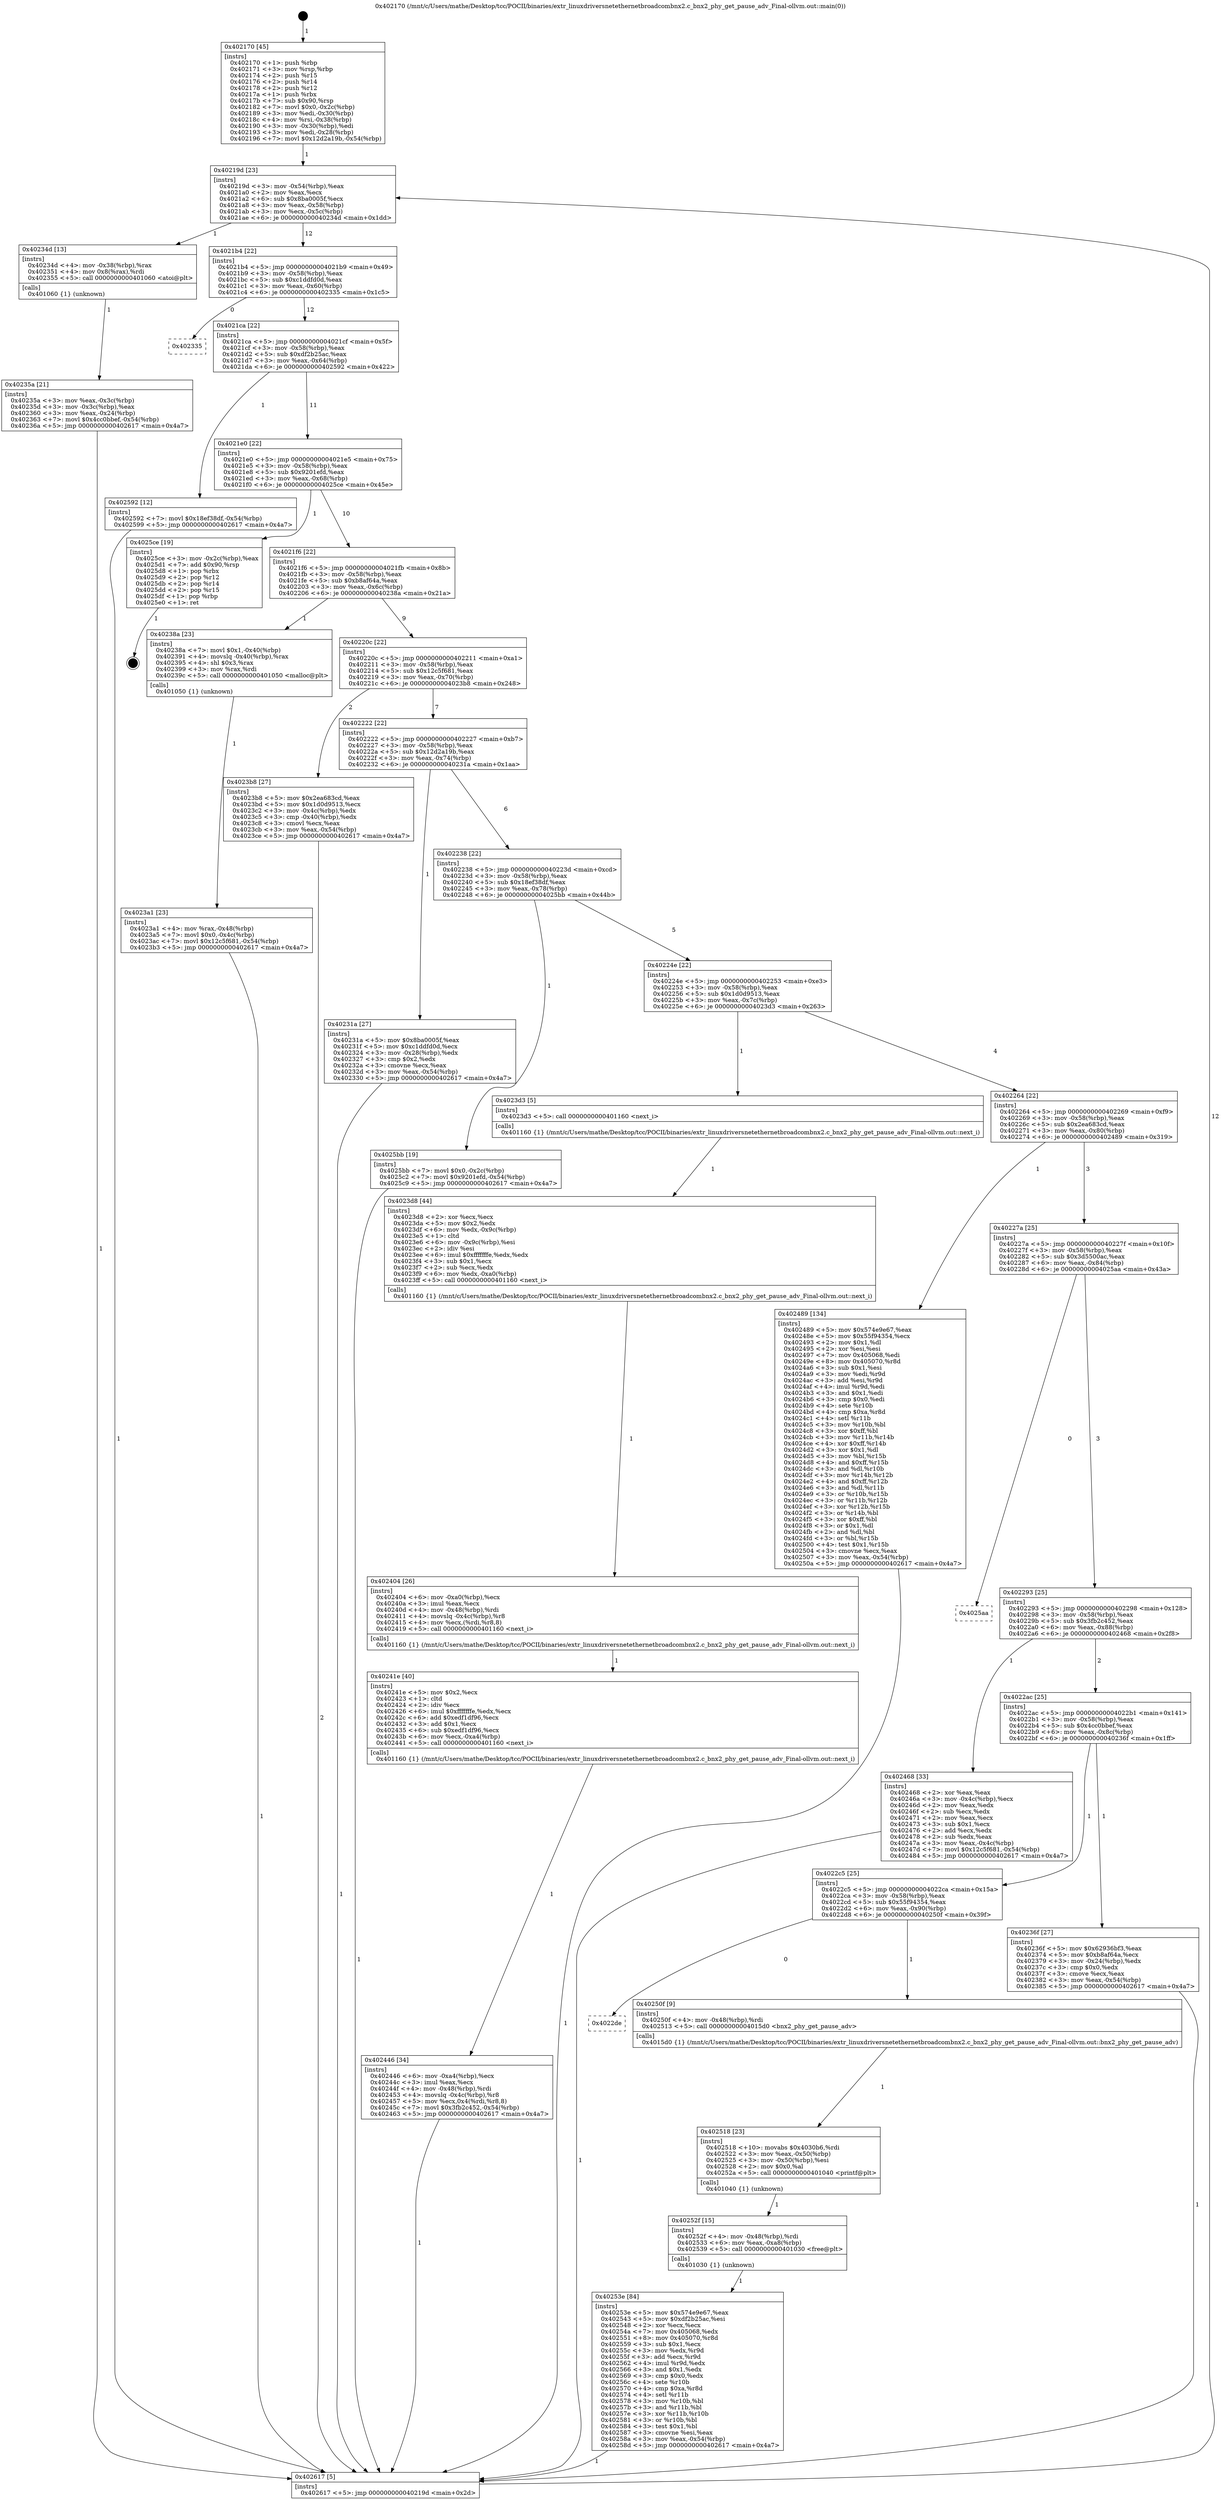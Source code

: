 digraph "0x402170" {
  label = "0x402170 (/mnt/c/Users/mathe/Desktop/tcc/POCII/binaries/extr_linuxdriversnetethernetbroadcombnx2.c_bnx2_phy_get_pause_adv_Final-ollvm.out::main(0))"
  labelloc = "t"
  node[shape=record]

  Entry [label="",width=0.3,height=0.3,shape=circle,fillcolor=black,style=filled]
  "0x40219d" [label="{
     0x40219d [23]\l
     | [instrs]\l
     &nbsp;&nbsp;0x40219d \<+3\>: mov -0x54(%rbp),%eax\l
     &nbsp;&nbsp;0x4021a0 \<+2\>: mov %eax,%ecx\l
     &nbsp;&nbsp;0x4021a2 \<+6\>: sub $0x8ba0005f,%ecx\l
     &nbsp;&nbsp;0x4021a8 \<+3\>: mov %eax,-0x58(%rbp)\l
     &nbsp;&nbsp;0x4021ab \<+3\>: mov %ecx,-0x5c(%rbp)\l
     &nbsp;&nbsp;0x4021ae \<+6\>: je 000000000040234d \<main+0x1dd\>\l
  }"]
  "0x40234d" [label="{
     0x40234d [13]\l
     | [instrs]\l
     &nbsp;&nbsp;0x40234d \<+4\>: mov -0x38(%rbp),%rax\l
     &nbsp;&nbsp;0x402351 \<+4\>: mov 0x8(%rax),%rdi\l
     &nbsp;&nbsp;0x402355 \<+5\>: call 0000000000401060 \<atoi@plt\>\l
     | [calls]\l
     &nbsp;&nbsp;0x401060 \{1\} (unknown)\l
  }"]
  "0x4021b4" [label="{
     0x4021b4 [22]\l
     | [instrs]\l
     &nbsp;&nbsp;0x4021b4 \<+5\>: jmp 00000000004021b9 \<main+0x49\>\l
     &nbsp;&nbsp;0x4021b9 \<+3\>: mov -0x58(%rbp),%eax\l
     &nbsp;&nbsp;0x4021bc \<+5\>: sub $0xc1ddfd0d,%eax\l
     &nbsp;&nbsp;0x4021c1 \<+3\>: mov %eax,-0x60(%rbp)\l
     &nbsp;&nbsp;0x4021c4 \<+6\>: je 0000000000402335 \<main+0x1c5\>\l
  }"]
  Exit [label="",width=0.3,height=0.3,shape=circle,fillcolor=black,style=filled,peripheries=2]
  "0x402335" [label="{
     0x402335\l
  }", style=dashed]
  "0x4021ca" [label="{
     0x4021ca [22]\l
     | [instrs]\l
     &nbsp;&nbsp;0x4021ca \<+5\>: jmp 00000000004021cf \<main+0x5f\>\l
     &nbsp;&nbsp;0x4021cf \<+3\>: mov -0x58(%rbp),%eax\l
     &nbsp;&nbsp;0x4021d2 \<+5\>: sub $0xdf2b25ac,%eax\l
     &nbsp;&nbsp;0x4021d7 \<+3\>: mov %eax,-0x64(%rbp)\l
     &nbsp;&nbsp;0x4021da \<+6\>: je 0000000000402592 \<main+0x422\>\l
  }"]
  "0x40253e" [label="{
     0x40253e [84]\l
     | [instrs]\l
     &nbsp;&nbsp;0x40253e \<+5\>: mov $0x574e9e67,%eax\l
     &nbsp;&nbsp;0x402543 \<+5\>: mov $0xdf2b25ac,%esi\l
     &nbsp;&nbsp;0x402548 \<+2\>: xor %ecx,%ecx\l
     &nbsp;&nbsp;0x40254a \<+7\>: mov 0x405068,%edx\l
     &nbsp;&nbsp;0x402551 \<+8\>: mov 0x405070,%r8d\l
     &nbsp;&nbsp;0x402559 \<+3\>: sub $0x1,%ecx\l
     &nbsp;&nbsp;0x40255c \<+3\>: mov %edx,%r9d\l
     &nbsp;&nbsp;0x40255f \<+3\>: add %ecx,%r9d\l
     &nbsp;&nbsp;0x402562 \<+4\>: imul %r9d,%edx\l
     &nbsp;&nbsp;0x402566 \<+3\>: and $0x1,%edx\l
     &nbsp;&nbsp;0x402569 \<+3\>: cmp $0x0,%edx\l
     &nbsp;&nbsp;0x40256c \<+4\>: sete %r10b\l
     &nbsp;&nbsp;0x402570 \<+4\>: cmp $0xa,%r8d\l
     &nbsp;&nbsp;0x402574 \<+4\>: setl %r11b\l
     &nbsp;&nbsp;0x402578 \<+3\>: mov %r10b,%bl\l
     &nbsp;&nbsp;0x40257b \<+3\>: and %r11b,%bl\l
     &nbsp;&nbsp;0x40257e \<+3\>: xor %r11b,%r10b\l
     &nbsp;&nbsp;0x402581 \<+3\>: or %r10b,%bl\l
     &nbsp;&nbsp;0x402584 \<+3\>: test $0x1,%bl\l
     &nbsp;&nbsp;0x402587 \<+3\>: cmovne %esi,%eax\l
     &nbsp;&nbsp;0x40258a \<+3\>: mov %eax,-0x54(%rbp)\l
     &nbsp;&nbsp;0x40258d \<+5\>: jmp 0000000000402617 \<main+0x4a7\>\l
  }"]
  "0x402592" [label="{
     0x402592 [12]\l
     | [instrs]\l
     &nbsp;&nbsp;0x402592 \<+7\>: movl $0x18ef38df,-0x54(%rbp)\l
     &nbsp;&nbsp;0x402599 \<+5\>: jmp 0000000000402617 \<main+0x4a7\>\l
  }"]
  "0x4021e0" [label="{
     0x4021e0 [22]\l
     | [instrs]\l
     &nbsp;&nbsp;0x4021e0 \<+5\>: jmp 00000000004021e5 \<main+0x75\>\l
     &nbsp;&nbsp;0x4021e5 \<+3\>: mov -0x58(%rbp),%eax\l
     &nbsp;&nbsp;0x4021e8 \<+5\>: sub $0x9201efd,%eax\l
     &nbsp;&nbsp;0x4021ed \<+3\>: mov %eax,-0x68(%rbp)\l
     &nbsp;&nbsp;0x4021f0 \<+6\>: je 00000000004025ce \<main+0x45e\>\l
  }"]
  "0x40252f" [label="{
     0x40252f [15]\l
     | [instrs]\l
     &nbsp;&nbsp;0x40252f \<+4\>: mov -0x48(%rbp),%rdi\l
     &nbsp;&nbsp;0x402533 \<+6\>: mov %eax,-0xa8(%rbp)\l
     &nbsp;&nbsp;0x402539 \<+5\>: call 0000000000401030 \<free@plt\>\l
     | [calls]\l
     &nbsp;&nbsp;0x401030 \{1\} (unknown)\l
  }"]
  "0x4025ce" [label="{
     0x4025ce [19]\l
     | [instrs]\l
     &nbsp;&nbsp;0x4025ce \<+3\>: mov -0x2c(%rbp),%eax\l
     &nbsp;&nbsp;0x4025d1 \<+7\>: add $0x90,%rsp\l
     &nbsp;&nbsp;0x4025d8 \<+1\>: pop %rbx\l
     &nbsp;&nbsp;0x4025d9 \<+2\>: pop %r12\l
     &nbsp;&nbsp;0x4025db \<+2\>: pop %r14\l
     &nbsp;&nbsp;0x4025dd \<+2\>: pop %r15\l
     &nbsp;&nbsp;0x4025df \<+1\>: pop %rbp\l
     &nbsp;&nbsp;0x4025e0 \<+1\>: ret\l
  }"]
  "0x4021f6" [label="{
     0x4021f6 [22]\l
     | [instrs]\l
     &nbsp;&nbsp;0x4021f6 \<+5\>: jmp 00000000004021fb \<main+0x8b\>\l
     &nbsp;&nbsp;0x4021fb \<+3\>: mov -0x58(%rbp),%eax\l
     &nbsp;&nbsp;0x4021fe \<+5\>: sub $0xb8af64a,%eax\l
     &nbsp;&nbsp;0x402203 \<+3\>: mov %eax,-0x6c(%rbp)\l
     &nbsp;&nbsp;0x402206 \<+6\>: je 000000000040238a \<main+0x21a\>\l
  }"]
  "0x402518" [label="{
     0x402518 [23]\l
     | [instrs]\l
     &nbsp;&nbsp;0x402518 \<+10\>: movabs $0x4030b6,%rdi\l
     &nbsp;&nbsp;0x402522 \<+3\>: mov %eax,-0x50(%rbp)\l
     &nbsp;&nbsp;0x402525 \<+3\>: mov -0x50(%rbp),%esi\l
     &nbsp;&nbsp;0x402528 \<+2\>: mov $0x0,%al\l
     &nbsp;&nbsp;0x40252a \<+5\>: call 0000000000401040 \<printf@plt\>\l
     | [calls]\l
     &nbsp;&nbsp;0x401040 \{1\} (unknown)\l
  }"]
  "0x40238a" [label="{
     0x40238a [23]\l
     | [instrs]\l
     &nbsp;&nbsp;0x40238a \<+7\>: movl $0x1,-0x40(%rbp)\l
     &nbsp;&nbsp;0x402391 \<+4\>: movslq -0x40(%rbp),%rax\l
     &nbsp;&nbsp;0x402395 \<+4\>: shl $0x3,%rax\l
     &nbsp;&nbsp;0x402399 \<+3\>: mov %rax,%rdi\l
     &nbsp;&nbsp;0x40239c \<+5\>: call 0000000000401050 \<malloc@plt\>\l
     | [calls]\l
     &nbsp;&nbsp;0x401050 \{1\} (unknown)\l
  }"]
  "0x40220c" [label="{
     0x40220c [22]\l
     | [instrs]\l
     &nbsp;&nbsp;0x40220c \<+5\>: jmp 0000000000402211 \<main+0xa1\>\l
     &nbsp;&nbsp;0x402211 \<+3\>: mov -0x58(%rbp),%eax\l
     &nbsp;&nbsp;0x402214 \<+5\>: sub $0x12c5f681,%eax\l
     &nbsp;&nbsp;0x402219 \<+3\>: mov %eax,-0x70(%rbp)\l
     &nbsp;&nbsp;0x40221c \<+6\>: je 00000000004023b8 \<main+0x248\>\l
  }"]
  "0x4022de" [label="{
     0x4022de\l
  }", style=dashed]
  "0x4023b8" [label="{
     0x4023b8 [27]\l
     | [instrs]\l
     &nbsp;&nbsp;0x4023b8 \<+5\>: mov $0x2ea683cd,%eax\l
     &nbsp;&nbsp;0x4023bd \<+5\>: mov $0x1d0d9513,%ecx\l
     &nbsp;&nbsp;0x4023c2 \<+3\>: mov -0x4c(%rbp),%edx\l
     &nbsp;&nbsp;0x4023c5 \<+3\>: cmp -0x40(%rbp),%edx\l
     &nbsp;&nbsp;0x4023c8 \<+3\>: cmovl %ecx,%eax\l
     &nbsp;&nbsp;0x4023cb \<+3\>: mov %eax,-0x54(%rbp)\l
     &nbsp;&nbsp;0x4023ce \<+5\>: jmp 0000000000402617 \<main+0x4a7\>\l
  }"]
  "0x402222" [label="{
     0x402222 [22]\l
     | [instrs]\l
     &nbsp;&nbsp;0x402222 \<+5\>: jmp 0000000000402227 \<main+0xb7\>\l
     &nbsp;&nbsp;0x402227 \<+3\>: mov -0x58(%rbp),%eax\l
     &nbsp;&nbsp;0x40222a \<+5\>: sub $0x12d2a19b,%eax\l
     &nbsp;&nbsp;0x40222f \<+3\>: mov %eax,-0x74(%rbp)\l
     &nbsp;&nbsp;0x402232 \<+6\>: je 000000000040231a \<main+0x1aa\>\l
  }"]
  "0x40250f" [label="{
     0x40250f [9]\l
     | [instrs]\l
     &nbsp;&nbsp;0x40250f \<+4\>: mov -0x48(%rbp),%rdi\l
     &nbsp;&nbsp;0x402513 \<+5\>: call 00000000004015d0 \<bnx2_phy_get_pause_adv\>\l
     | [calls]\l
     &nbsp;&nbsp;0x4015d0 \{1\} (/mnt/c/Users/mathe/Desktop/tcc/POCII/binaries/extr_linuxdriversnetethernetbroadcombnx2.c_bnx2_phy_get_pause_adv_Final-ollvm.out::bnx2_phy_get_pause_adv)\l
  }"]
  "0x40231a" [label="{
     0x40231a [27]\l
     | [instrs]\l
     &nbsp;&nbsp;0x40231a \<+5\>: mov $0x8ba0005f,%eax\l
     &nbsp;&nbsp;0x40231f \<+5\>: mov $0xc1ddfd0d,%ecx\l
     &nbsp;&nbsp;0x402324 \<+3\>: mov -0x28(%rbp),%edx\l
     &nbsp;&nbsp;0x402327 \<+3\>: cmp $0x2,%edx\l
     &nbsp;&nbsp;0x40232a \<+3\>: cmovne %ecx,%eax\l
     &nbsp;&nbsp;0x40232d \<+3\>: mov %eax,-0x54(%rbp)\l
     &nbsp;&nbsp;0x402330 \<+5\>: jmp 0000000000402617 \<main+0x4a7\>\l
  }"]
  "0x402238" [label="{
     0x402238 [22]\l
     | [instrs]\l
     &nbsp;&nbsp;0x402238 \<+5\>: jmp 000000000040223d \<main+0xcd\>\l
     &nbsp;&nbsp;0x40223d \<+3\>: mov -0x58(%rbp),%eax\l
     &nbsp;&nbsp;0x402240 \<+5\>: sub $0x18ef38df,%eax\l
     &nbsp;&nbsp;0x402245 \<+3\>: mov %eax,-0x78(%rbp)\l
     &nbsp;&nbsp;0x402248 \<+6\>: je 00000000004025bb \<main+0x44b\>\l
  }"]
  "0x402617" [label="{
     0x402617 [5]\l
     | [instrs]\l
     &nbsp;&nbsp;0x402617 \<+5\>: jmp 000000000040219d \<main+0x2d\>\l
  }"]
  "0x402170" [label="{
     0x402170 [45]\l
     | [instrs]\l
     &nbsp;&nbsp;0x402170 \<+1\>: push %rbp\l
     &nbsp;&nbsp;0x402171 \<+3\>: mov %rsp,%rbp\l
     &nbsp;&nbsp;0x402174 \<+2\>: push %r15\l
     &nbsp;&nbsp;0x402176 \<+2\>: push %r14\l
     &nbsp;&nbsp;0x402178 \<+2\>: push %r12\l
     &nbsp;&nbsp;0x40217a \<+1\>: push %rbx\l
     &nbsp;&nbsp;0x40217b \<+7\>: sub $0x90,%rsp\l
     &nbsp;&nbsp;0x402182 \<+7\>: movl $0x0,-0x2c(%rbp)\l
     &nbsp;&nbsp;0x402189 \<+3\>: mov %edi,-0x30(%rbp)\l
     &nbsp;&nbsp;0x40218c \<+4\>: mov %rsi,-0x38(%rbp)\l
     &nbsp;&nbsp;0x402190 \<+3\>: mov -0x30(%rbp),%edi\l
     &nbsp;&nbsp;0x402193 \<+3\>: mov %edi,-0x28(%rbp)\l
     &nbsp;&nbsp;0x402196 \<+7\>: movl $0x12d2a19b,-0x54(%rbp)\l
  }"]
  "0x40235a" [label="{
     0x40235a [21]\l
     | [instrs]\l
     &nbsp;&nbsp;0x40235a \<+3\>: mov %eax,-0x3c(%rbp)\l
     &nbsp;&nbsp;0x40235d \<+3\>: mov -0x3c(%rbp),%eax\l
     &nbsp;&nbsp;0x402360 \<+3\>: mov %eax,-0x24(%rbp)\l
     &nbsp;&nbsp;0x402363 \<+7\>: movl $0x4cc0bbef,-0x54(%rbp)\l
     &nbsp;&nbsp;0x40236a \<+5\>: jmp 0000000000402617 \<main+0x4a7\>\l
  }"]
  "0x402446" [label="{
     0x402446 [34]\l
     | [instrs]\l
     &nbsp;&nbsp;0x402446 \<+6\>: mov -0xa4(%rbp),%ecx\l
     &nbsp;&nbsp;0x40244c \<+3\>: imul %eax,%ecx\l
     &nbsp;&nbsp;0x40244f \<+4\>: mov -0x48(%rbp),%rdi\l
     &nbsp;&nbsp;0x402453 \<+4\>: movslq -0x4c(%rbp),%r8\l
     &nbsp;&nbsp;0x402457 \<+5\>: mov %ecx,0x4(%rdi,%r8,8)\l
     &nbsp;&nbsp;0x40245c \<+7\>: movl $0x3fb2c452,-0x54(%rbp)\l
     &nbsp;&nbsp;0x402463 \<+5\>: jmp 0000000000402617 \<main+0x4a7\>\l
  }"]
  "0x4025bb" [label="{
     0x4025bb [19]\l
     | [instrs]\l
     &nbsp;&nbsp;0x4025bb \<+7\>: movl $0x0,-0x2c(%rbp)\l
     &nbsp;&nbsp;0x4025c2 \<+7\>: movl $0x9201efd,-0x54(%rbp)\l
     &nbsp;&nbsp;0x4025c9 \<+5\>: jmp 0000000000402617 \<main+0x4a7\>\l
  }"]
  "0x40224e" [label="{
     0x40224e [22]\l
     | [instrs]\l
     &nbsp;&nbsp;0x40224e \<+5\>: jmp 0000000000402253 \<main+0xe3\>\l
     &nbsp;&nbsp;0x402253 \<+3\>: mov -0x58(%rbp),%eax\l
     &nbsp;&nbsp;0x402256 \<+5\>: sub $0x1d0d9513,%eax\l
     &nbsp;&nbsp;0x40225b \<+3\>: mov %eax,-0x7c(%rbp)\l
     &nbsp;&nbsp;0x40225e \<+6\>: je 00000000004023d3 \<main+0x263\>\l
  }"]
  "0x40241e" [label="{
     0x40241e [40]\l
     | [instrs]\l
     &nbsp;&nbsp;0x40241e \<+5\>: mov $0x2,%ecx\l
     &nbsp;&nbsp;0x402423 \<+1\>: cltd\l
     &nbsp;&nbsp;0x402424 \<+2\>: idiv %ecx\l
     &nbsp;&nbsp;0x402426 \<+6\>: imul $0xfffffffe,%edx,%ecx\l
     &nbsp;&nbsp;0x40242c \<+6\>: add $0xedf1df96,%ecx\l
     &nbsp;&nbsp;0x402432 \<+3\>: add $0x1,%ecx\l
     &nbsp;&nbsp;0x402435 \<+6\>: sub $0xedf1df96,%ecx\l
     &nbsp;&nbsp;0x40243b \<+6\>: mov %ecx,-0xa4(%rbp)\l
     &nbsp;&nbsp;0x402441 \<+5\>: call 0000000000401160 \<next_i\>\l
     | [calls]\l
     &nbsp;&nbsp;0x401160 \{1\} (/mnt/c/Users/mathe/Desktop/tcc/POCII/binaries/extr_linuxdriversnetethernetbroadcombnx2.c_bnx2_phy_get_pause_adv_Final-ollvm.out::next_i)\l
  }"]
  "0x4023d3" [label="{
     0x4023d3 [5]\l
     | [instrs]\l
     &nbsp;&nbsp;0x4023d3 \<+5\>: call 0000000000401160 \<next_i\>\l
     | [calls]\l
     &nbsp;&nbsp;0x401160 \{1\} (/mnt/c/Users/mathe/Desktop/tcc/POCII/binaries/extr_linuxdriversnetethernetbroadcombnx2.c_bnx2_phy_get_pause_adv_Final-ollvm.out::next_i)\l
  }"]
  "0x402264" [label="{
     0x402264 [22]\l
     | [instrs]\l
     &nbsp;&nbsp;0x402264 \<+5\>: jmp 0000000000402269 \<main+0xf9\>\l
     &nbsp;&nbsp;0x402269 \<+3\>: mov -0x58(%rbp),%eax\l
     &nbsp;&nbsp;0x40226c \<+5\>: sub $0x2ea683cd,%eax\l
     &nbsp;&nbsp;0x402271 \<+3\>: mov %eax,-0x80(%rbp)\l
     &nbsp;&nbsp;0x402274 \<+6\>: je 0000000000402489 \<main+0x319\>\l
  }"]
  "0x402404" [label="{
     0x402404 [26]\l
     | [instrs]\l
     &nbsp;&nbsp;0x402404 \<+6\>: mov -0xa0(%rbp),%ecx\l
     &nbsp;&nbsp;0x40240a \<+3\>: imul %eax,%ecx\l
     &nbsp;&nbsp;0x40240d \<+4\>: mov -0x48(%rbp),%rdi\l
     &nbsp;&nbsp;0x402411 \<+4\>: movslq -0x4c(%rbp),%r8\l
     &nbsp;&nbsp;0x402415 \<+4\>: mov %ecx,(%rdi,%r8,8)\l
     &nbsp;&nbsp;0x402419 \<+5\>: call 0000000000401160 \<next_i\>\l
     | [calls]\l
     &nbsp;&nbsp;0x401160 \{1\} (/mnt/c/Users/mathe/Desktop/tcc/POCII/binaries/extr_linuxdriversnetethernetbroadcombnx2.c_bnx2_phy_get_pause_adv_Final-ollvm.out::next_i)\l
  }"]
  "0x402489" [label="{
     0x402489 [134]\l
     | [instrs]\l
     &nbsp;&nbsp;0x402489 \<+5\>: mov $0x574e9e67,%eax\l
     &nbsp;&nbsp;0x40248e \<+5\>: mov $0x55f94354,%ecx\l
     &nbsp;&nbsp;0x402493 \<+2\>: mov $0x1,%dl\l
     &nbsp;&nbsp;0x402495 \<+2\>: xor %esi,%esi\l
     &nbsp;&nbsp;0x402497 \<+7\>: mov 0x405068,%edi\l
     &nbsp;&nbsp;0x40249e \<+8\>: mov 0x405070,%r8d\l
     &nbsp;&nbsp;0x4024a6 \<+3\>: sub $0x1,%esi\l
     &nbsp;&nbsp;0x4024a9 \<+3\>: mov %edi,%r9d\l
     &nbsp;&nbsp;0x4024ac \<+3\>: add %esi,%r9d\l
     &nbsp;&nbsp;0x4024af \<+4\>: imul %r9d,%edi\l
     &nbsp;&nbsp;0x4024b3 \<+3\>: and $0x1,%edi\l
     &nbsp;&nbsp;0x4024b6 \<+3\>: cmp $0x0,%edi\l
     &nbsp;&nbsp;0x4024b9 \<+4\>: sete %r10b\l
     &nbsp;&nbsp;0x4024bd \<+4\>: cmp $0xa,%r8d\l
     &nbsp;&nbsp;0x4024c1 \<+4\>: setl %r11b\l
     &nbsp;&nbsp;0x4024c5 \<+3\>: mov %r10b,%bl\l
     &nbsp;&nbsp;0x4024c8 \<+3\>: xor $0xff,%bl\l
     &nbsp;&nbsp;0x4024cb \<+3\>: mov %r11b,%r14b\l
     &nbsp;&nbsp;0x4024ce \<+4\>: xor $0xff,%r14b\l
     &nbsp;&nbsp;0x4024d2 \<+3\>: xor $0x1,%dl\l
     &nbsp;&nbsp;0x4024d5 \<+3\>: mov %bl,%r15b\l
     &nbsp;&nbsp;0x4024d8 \<+4\>: and $0xff,%r15b\l
     &nbsp;&nbsp;0x4024dc \<+3\>: and %dl,%r10b\l
     &nbsp;&nbsp;0x4024df \<+3\>: mov %r14b,%r12b\l
     &nbsp;&nbsp;0x4024e2 \<+4\>: and $0xff,%r12b\l
     &nbsp;&nbsp;0x4024e6 \<+3\>: and %dl,%r11b\l
     &nbsp;&nbsp;0x4024e9 \<+3\>: or %r10b,%r15b\l
     &nbsp;&nbsp;0x4024ec \<+3\>: or %r11b,%r12b\l
     &nbsp;&nbsp;0x4024ef \<+3\>: xor %r12b,%r15b\l
     &nbsp;&nbsp;0x4024f2 \<+3\>: or %r14b,%bl\l
     &nbsp;&nbsp;0x4024f5 \<+3\>: xor $0xff,%bl\l
     &nbsp;&nbsp;0x4024f8 \<+3\>: or $0x1,%dl\l
     &nbsp;&nbsp;0x4024fb \<+2\>: and %dl,%bl\l
     &nbsp;&nbsp;0x4024fd \<+3\>: or %bl,%r15b\l
     &nbsp;&nbsp;0x402500 \<+4\>: test $0x1,%r15b\l
     &nbsp;&nbsp;0x402504 \<+3\>: cmovne %ecx,%eax\l
     &nbsp;&nbsp;0x402507 \<+3\>: mov %eax,-0x54(%rbp)\l
     &nbsp;&nbsp;0x40250a \<+5\>: jmp 0000000000402617 \<main+0x4a7\>\l
  }"]
  "0x40227a" [label="{
     0x40227a [25]\l
     | [instrs]\l
     &nbsp;&nbsp;0x40227a \<+5\>: jmp 000000000040227f \<main+0x10f\>\l
     &nbsp;&nbsp;0x40227f \<+3\>: mov -0x58(%rbp),%eax\l
     &nbsp;&nbsp;0x402282 \<+5\>: sub $0x3d5500ac,%eax\l
     &nbsp;&nbsp;0x402287 \<+6\>: mov %eax,-0x84(%rbp)\l
     &nbsp;&nbsp;0x40228d \<+6\>: je 00000000004025aa \<main+0x43a\>\l
  }"]
  "0x4023d8" [label="{
     0x4023d8 [44]\l
     | [instrs]\l
     &nbsp;&nbsp;0x4023d8 \<+2\>: xor %ecx,%ecx\l
     &nbsp;&nbsp;0x4023da \<+5\>: mov $0x2,%edx\l
     &nbsp;&nbsp;0x4023df \<+6\>: mov %edx,-0x9c(%rbp)\l
     &nbsp;&nbsp;0x4023e5 \<+1\>: cltd\l
     &nbsp;&nbsp;0x4023e6 \<+6\>: mov -0x9c(%rbp),%esi\l
     &nbsp;&nbsp;0x4023ec \<+2\>: idiv %esi\l
     &nbsp;&nbsp;0x4023ee \<+6\>: imul $0xfffffffe,%edx,%edx\l
     &nbsp;&nbsp;0x4023f4 \<+3\>: sub $0x1,%ecx\l
     &nbsp;&nbsp;0x4023f7 \<+2\>: sub %ecx,%edx\l
     &nbsp;&nbsp;0x4023f9 \<+6\>: mov %edx,-0xa0(%rbp)\l
     &nbsp;&nbsp;0x4023ff \<+5\>: call 0000000000401160 \<next_i\>\l
     | [calls]\l
     &nbsp;&nbsp;0x401160 \{1\} (/mnt/c/Users/mathe/Desktop/tcc/POCII/binaries/extr_linuxdriversnetethernetbroadcombnx2.c_bnx2_phy_get_pause_adv_Final-ollvm.out::next_i)\l
  }"]
  "0x4025aa" [label="{
     0x4025aa\l
  }", style=dashed]
  "0x402293" [label="{
     0x402293 [25]\l
     | [instrs]\l
     &nbsp;&nbsp;0x402293 \<+5\>: jmp 0000000000402298 \<main+0x128\>\l
     &nbsp;&nbsp;0x402298 \<+3\>: mov -0x58(%rbp),%eax\l
     &nbsp;&nbsp;0x40229b \<+5\>: sub $0x3fb2c452,%eax\l
     &nbsp;&nbsp;0x4022a0 \<+6\>: mov %eax,-0x88(%rbp)\l
     &nbsp;&nbsp;0x4022a6 \<+6\>: je 0000000000402468 \<main+0x2f8\>\l
  }"]
  "0x4023a1" [label="{
     0x4023a1 [23]\l
     | [instrs]\l
     &nbsp;&nbsp;0x4023a1 \<+4\>: mov %rax,-0x48(%rbp)\l
     &nbsp;&nbsp;0x4023a5 \<+7\>: movl $0x0,-0x4c(%rbp)\l
     &nbsp;&nbsp;0x4023ac \<+7\>: movl $0x12c5f681,-0x54(%rbp)\l
     &nbsp;&nbsp;0x4023b3 \<+5\>: jmp 0000000000402617 \<main+0x4a7\>\l
  }"]
  "0x402468" [label="{
     0x402468 [33]\l
     | [instrs]\l
     &nbsp;&nbsp;0x402468 \<+2\>: xor %eax,%eax\l
     &nbsp;&nbsp;0x40246a \<+3\>: mov -0x4c(%rbp),%ecx\l
     &nbsp;&nbsp;0x40246d \<+2\>: mov %eax,%edx\l
     &nbsp;&nbsp;0x40246f \<+2\>: sub %ecx,%edx\l
     &nbsp;&nbsp;0x402471 \<+2\>: mov %eax,%ecx\l
     &nbsp;&nbsp;0x402473 \<+3\>: sub $0x1,%ecx\l
     &nbsp;&nbsp;0x402476 \<+2\>: add %ecx,%edx\l
     &nbsp;&nbsp;0x402478 \<+2\>: sub %edx,%eax\l
     &nbsp;&nbsp;0x40247a \<+3\>: mov %eax,-0x4c(%rbp)\l
     &nbsp;&nbsp;0x40247d \<+7\>: movl $0x12c5f681,-0x54(%rbp)\l
     &nbsp;&nbsp;0x402484 \<+5\>: jmp 0000000000402617 \<main+0x4a7\>\l
  }"]
  "0x4022ac" [label="{
     0x4022ac [25]\l
     | [instrs]\l
     &nbsp;&nbsp;0x4022ac \<+5\>: jmp 00000000004022b1 \<main+0x141\>\l
     &nbsp;&nbsp;0x4022b1 \<+3\>: mov -0x58(%rbp),%eax\l
     &nbsp;&nbsp;0x4022b4 \<+5\>: sub $0x4cc0bbef,%eax\l
     &nbsp;&nbsp;0x4022b9 \<+6\>: mov %eax,-0x8c(%rbp)\l
     &nbsp;&nbsp;0x4022bf \<+6\>: je 000000000040236f \<main+0x1ff\>\l
  }"]
  "0x4022c5" [label="{
     0x4022c5 [25]\l
     | [instrs]\l
     &nbsp;&nbsp;0x4022c5 \<+5\>: jmp 00000000004022ca \<main+0x15a\>\l
     &nbsp;&nbsp;0x4022ca \<+3\>: mov -0x58(%rbp),%eax\l
     &nbsp;&nbsp;0x4022cd \<+5\>: sub $0x55f94354,%eax\l
     &nbsp;&nbsp;0x4022d2 \<+6\>: mov %eax,-0x90(%rbp)\l
     &nbsp;&nbsp;0x4022d8 \<+6\>: je 000000000040250f \<main+0x39f\>\l
  }"]
  "0x40236f" [label="{
     0x40236f [27]\l
     | [instrs]\l
     &nbsp;&nbsp;0x40236f \<+5\>: mov $0x62936bf3,%eax\l
     &nbsp;&nbsp;0x402374 \<+5\>: mov $0xb8af64a,%ecx\l
     &nbsp;&nbsp;0x402379 \<+3\>: mov -0x24(%rbp),%edx\l
     &nbsp;&nbsp;0x40237c \<+3\>: cmp $0x0,%edx\l
     &nbsp;&nbsp;0x40237f \<+3\>: cmove %ecx,%eax\l
     &nbsp;&nbsp;0x402382 \<+3\>: mov %eax,-0x54(%rbp)\l
     &nbsp;&nbsp;0x402385 \<+5\>: jmp 0000000000402617 \<main+0x4a7\>\l
  }"]
  Entry -> "0x402170" [label=" 1"]
  "0x40219d" -> "0x40234d" [label=" 1"]
  "0x40219d" -> "0x4021b4" [label=" 12"]
  "0x4025ce" -> Exit [label=" 1"]
  "0x4021b4" -> "0x402335" [label=" 0"]
  "0x4021b4" -> "0x4021ca" [label=" 12"]
  "0x4025bb" -> "0x402617" [label=" 1"]
  "0x4021ca" -> "0x402592" [label=" 1"]
  "0x4021ca" -> "0x4021e0" [label=" 11"]
  "0x402592" -> "0x402617" [label=" 1"]
  "0x4021e0" -> "0x4025ce" [label=" 1"]
  "0x4021e0" -> "0x4021f6" [label=" 10"]
  "0x40253e" -> "0x402617" [label=" 1"]
  "0x4021f6" -> "0x40238a" [label=" 1"]
  "0x4021f6" -> "0x40220c" [label=" 9"]
  "0x40252f" -> "0x40253e" [label=" 1"]
  "0x40220c" -> "0x4023b8" [label=" 2"]
  "0x40220c" -> "0x402222" [label=" 7"]
  "0x402518" -> "0x40252f" [label=" 1"]
  "0x402222" -> "0x40231a" [label=" 1"]
  "0x402222" -> "0x402238" [label=" 6"]
  "0x40231a" -> "0x402617" [label=" 1"]
  "0x402170" -> "0x40219d" [label=" 1"]
  "0x402617" -> "0x40219d" [label=" 12"]
  "0x40234d" -> "0x40235a" [label=" 1"]
  "0x40235a" -> "0x402617" [label=" 1"]
  "0x40250f" -> "0x402518" [label=" 1"]
  "0x402238" -> "0x4025bb" [label=" 1"]
  "0x402238" -> "0x40224e" [label=" 5"]
  "0x4022c5" -> "0x40250f" [label=" 1"]
  "0x40224e" -> "0x4023d3" [label=" 1"]
  "0x40224e" -> "0x402264" [label=" 4"]
  "0x4022c5" -> "0x4022de" [label=" 0"]
  "0x402264" -> "0x402489" [label=" 1"]
  "0x402264" -> "0x40227a" [label=" 3"]
  "0x402489" -> "0x402617" [label=" 1"]
  "0x40227a" -> "0x4025aa" [label=" 0"]
  "0x40227a" -> "0x402293" [label=" 3"]
  "0x402468" -> "0x402617" [label=" 1"]
  "0x402293" -> "0x402468" [label=" 1"]
  "0x402293" -> "0x4022ac" [label=" 2"]
  "0x402446" -> "0x402617" [label=" 1"]
  "0x4022ac" -> "0x40236f" [label=" 1"]
  "0x4022ac" -> "0x4022c5" [label=" 1"]
  "0x40236f" -> "0x402617" [label=" 1"]
  "0x40238a" -> "0x4023a1" [label=" 1"]
  "0x4023a1" -> "0x402617" [label=" 1"]
  "0x4023b8" -> "0x402617" [label=" 2"]
  "0x4023d3" -> "0x4023d8" [label=" 1"]
  "0x4023d8" -> "0x402404" [label=" 1"]
  "0x402404" -> "0x40241e" [label=" 1"]
  "0x40241e" -> "0x402446" [label=" 1"]
}
